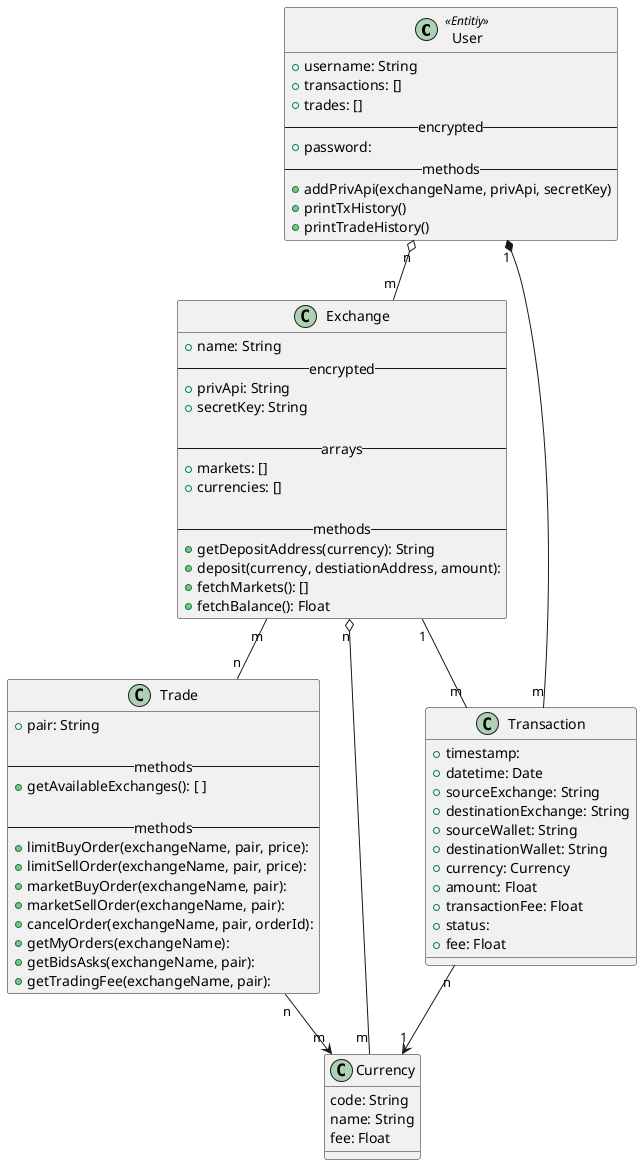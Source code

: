 @startuml "Class Diagram"

class User <<Entitiy>> {
    + username: String
    + transactions: []
    + trades: []
    -- encrypted --
    + password: 
    -- methods --
    + addPrivApi(exchangeName, privApi, secretKey)
    + printTxHistory()
    + printTradeHistory()
}

class Exchange {
    + name: String
    -- encrypted --
    + privApi: String
    + secretKey: String

    -- arrays --
    + markets: []
    + currencies: [] 

    -- methods --
    + getDepositAddress(currency): String
    + deposit(currency, destiationAddress, amount):
    + fetchMarkets(): []
    + fetchBalance(): Float
}

class Trade {
    + pair: String 

    -- methods --
    + getAvailableExchanges(): [ ]
    
    -- methods --
    + limitBuyOrder(exchangeName, pair, price):
    + limitSellOrder(exchangeName, pair, price):
    + marketBuyOrder(exchangeName, pair):
    + marketSellOrder(exchangeName, pair):
    + cancelOrder(exchangeName, pair, orderId):
    + getMyOrders(exchangeName):
    + getBidsAsks(exchangeName, pair):
    + getTradingFee(exchangeName, pair):
}

class Transaction {
    + timestamp:
    + datetime: Date
    + sourceExchange: String
    + destinationExchange: String
    + sourceWallet: String
    + destinationWallet: String
    + currency: Currency
    + amount: Float
    + transactionFee: Float
    + status: 
    + fee: Float
}

class Currency {
    code: String
    name: String
    fee: Float
}

User "1" *-- "m" Transaction
User "n" o-- "m" Exchange
Trade "n" --> "m" Currency
Transaction "n" --> "1" Currency
Exchange "m" -- "n" Trade
Exchange "1" -- "m" Transaction
Exchange "n" o-- "m" Currency

@enduml